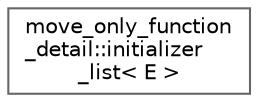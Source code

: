 digraph "类继承关系图"
{
 // LATEX_PDF_SIZE
  bgcolor="transparent";
  edge [fontname=Helvetica,fontsize=10,labelfontname=Helvetica,labelfontsize=10];
  node [fontname=Helvetica,fontsize=10,shape=box,height=0.2,width=0.4];
  rankdir="LR";
  Node0 [id="Node000000",label="move_only_function\l_detail::initializer\l_list\< E \>",height=0.2,width=0.4,color="grey40", fillcolor="white", style="filled",URL="$classmove__only__function__detail_1_1initializer__list.html",tooltip=" "];
}

